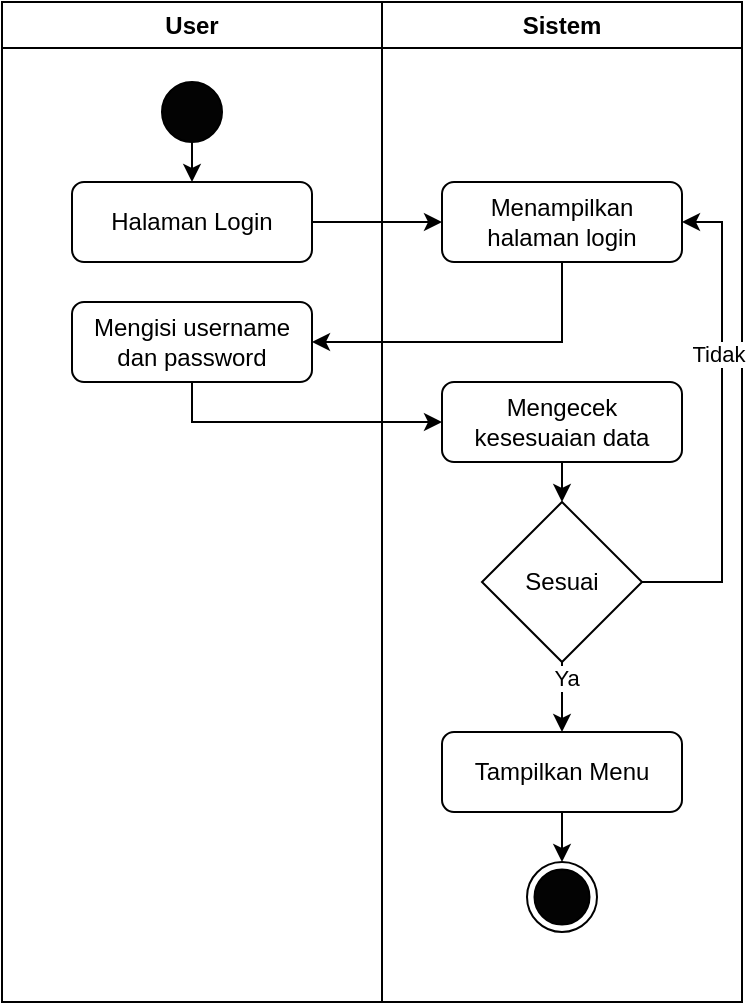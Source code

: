 <mxfile version="24.7.1" type="github">
  <diagram name="Page-1" id="QQoMhxZnp4iltSS-iQV6">
    <mxGraphModel dx="1026" dy="576" grid="1" gridSize="21" guides="1" tooltips="1" connect="1" arrows="1" fold="1" page="1" pageScale="1" pageWidth="827" pageHeight="1169" background="#FFFFFF" math="0" shadow="0">
      <root>
        <mxCell id="0" />
        <mxCell id="1" parent="0" />
        <mxCell id="-rDFnbyWuNnYxm1k43wD-1" value="User" style="swimlane;whiteSpace=wrap;html=1;" parent="1" vertex="1">
          <mxGeometry x="270" y="200" width="190" height="500" as="geometry" />
        </mxCell>
        <mxCell id="-rDFnbyWuNnYxm1k43wD-6" style="edgeStyle=orthogonalEdgeStyle;rounded=0;orthogonalLoop=1;jettySize=auto;html=1;exitX=0.5;exitY=1;exitDx=0;exitDy=0;entryX=0.5;entryY=0;entryDx=0;entryDy=0;" parent="-rDFnbyWuNnYxm1k43wD-1" source="-rDFnbyWuNnYxm1k43wD-4" target="-rDFnbyWuNnYxm1k43wD-5" edge="1">
          <mxGeometry relative="1" as="geometry" />
        </mxCell>
        <mxCell id="-rDFnbyWuNnYxm1k43wD-4" value="" style="ellipse;whiteSpace=wrap;html=1;aspect=fixed;fillColor=#030303;" parent="-rDFnbyWuNnYxm1k43wD-1" vertex="1">
          <mxGeometry x="80" y="40" width="30" height="30" as="geometry" />
        </mxCell>
        <mxCell id="-rDFnbyWuNnYxm1k43wD-5" value="Halaman Login" style="rounded=1;whiteSpace=wrap;html=1;" parent="-rDFnbyWuNnYxm1k43wD-1" vertex="1">
          <mxGeometry x="35" y="90" width="120" height="40" as="geometry" />
        </mxCell>
        <mxCell id="-rDFnbyWuNnYxm1k43wD-9" value="Mengisi username dan password" style="rounded=1;whiteSpace=wrap;html=1;" parent="-rDFnbyWuNnYxm1k43wD-1" vertex="1">
          <mxGeometry x="35" y="150" width="120" height="40" as="geometry" />
        </mxCell>
        <mxCell id="-rDFnbyWuNnYxm1k43wD-3" value="Sistem" style="swimlane;whiteSpace=wrap;html=1;" parent="1" vertex="1">
          <mxGeometry x="460" y="200" width="180" height="500" as="geometry" />
        </mxCell>
        <mxCell id="-rDFnbyWuNnYxm1k43wD-7" value="Menampilkan halaman login" style="rounded=1;whiteSpace=wrap;html=1;" parent="-rDFnbyWuNnYxm1k43wD-3" vertex="1">
          <mxGeometry x="30" y="90" width="120" height="40" as="geometry" />
        </mxCell>
        <mxCell id="-rDFnbyWuNnYxm1k43wD-16" style="edgeStyle=orthogonalEdgeStyle;rounded=0;orthogonalLoop=1;jettySize=auto;html=1;exitX=0.5;exitY=1;exitDx=0;exitDy=0;entryX=0.5;entryY=0;entryDx=0;entryDy=0;" parent="-rDFnbyWuNnYxm1k43wD-3" source="-rDFnbyWuNnYxm1k43wD-11" target="-rDFnbyWuNnYxm1k43wD-13" edge="1">
          <mxGeometry relative="1" as="geometry" />
        </mxCell>
        <mxCell id="-rDFnbyWuNnYxm1k43wD-11" value="Mengecek kesesuaian data" style="rounded=1;whiteSpace=wrap;html=1;" parent="-rDFnbyWuNnYxm1k43wD-3" vertex="1">
          <mxGeometry x="30" y="190" width="120" height="40" as="geometry" />
        </mxCell>
        <mxCell id="-rDFnbyWuNnYxm1k43wD-14" style="edgeStyle=orthogonalEdgeStyle;rounded=0;orthogonalLoop=1;jettySize=auto;html=1;exitX=1;exitY=0.5;exitDx=0;exitDy=0;entryX=1;entryY=0.5;entryDx=0;entryDy=0;" parent="-rDFnbyWuNnYxm1k43wD-3" source="-rDFnbyWuNnYxm1k43wD-13" target="-rDFnbyWuNnYxm1k43wD-7" edge="1">
          <mxGeometry relative="1" as="geometry">
            <Array as="points">
              <mxPoint x="170" y="290" />
              <mxPoint x="170" y="110" />
            </Array>
          </mxGeometry>
        </mxCell>
        <mxCell id="-rDFnbyWuNnYxm1k43wD-15" value="Tidak" style="edgeLabel;html=1;align=center;verticalAlign=middle;resizable=0;points=[];" parent="-rDFnbyWuNnYxm1k43wD-14" vertex="1" connectable="0">
          <mxGeometry x="0.282" y="2" relative="1" as="geometry">
            <mxPoint as="offset" />
          </mxGeometry>
        </mxCell>
        <mxCell id="-rDFnbyWuNnYxm1k43wD-18" style="edgeStyle=orthogonalEdgeStyle;rounded=0;orthogonalLoop=1;jettySize=auto;html=1;exitX=0.5;exitY=1;exitDx=0;exitDy=0;entryX=0.5;entryY=0;entryDx=0;entryDy=0;" parent="-rDFnbyWuNnYxm1k43wD-3" source="-rDFnbyWuNnYxm1k43wD-13" target="-rDFnbyWuNnYxm1k43wD-17" edge="1">
          <mxGeometry relative="1" as="geometry" />
        </mxCell>
        <mxCell id="-rDFnbyWuNnYxm1k43wD-20" value="Ya" style="edgeLabel;html=1;align=center;verticalAlign=middle;resizable=0;points=[];" parent="-rDFnbyWuNnYxm1k43wD-18" vertex="1" connectable="0">
          <mxGeometry x="-0.543" y="2" relative="1" as="geometry">
            <mxPoint as="offset" />
          </mxGeometry>
        </mxCell>
        <mxCell id="-rDFnbyWuNnYxm1k43wD-13" value="Sesuai" style="rhombus;whiteSpace=wrap;html=1;" parent="-rDFnbyWuNnYxm1k43wD-3" vertex="1">
          <mxGeometry x="50" y="250" width="80" height="80" as="geometry" />
        </mxCell>
        <mxCell id="-rDFnbyWuNnYxm1k43wD-21" style="edgeStyle=orthogonalEdgeStyle;rounded=0;orthogonalLoop=1;jettySize=auto;html=1;exitX=0.5;exitY=1;exitDx=0;exitDy=0;" parent="-rDFnbyWuNnYxm1k43wD-3" source="-rDFnbyWuNnYxm1k43wD-17" target="-rDFnbyWuNnYxm1k43wD-19" edge="1">
          <mxGeometry relative="1" as="geometry" />
        </mxCell>
        <mxCell id="-rDFnbyWuNnYxm1k43wD-17" value="Tampilkan Menu" style="rounded=1;whiteSpace=wrap;html=1;" parent="-rDFnbyWuNnYxm1k43wD-3" vertex="1">
          <mxGeometry x="30" y="365" width="120" height="40" as="geometry" />
        </mxCell>
        <mxCell id="-rDFnbyWuNnYxm1k43wD-19" value="" style="ellipse;whiteSpace=wrap;html=1;aspect=fixed;gradientColor=none;strokeColor=default;strokeWidth=1;" parent="-rDFnbyWuNnYxm1k43wD-3" vertex="1">
          <mxGeometry x="72.5" y="430" width="35" height="35" as="geometry" />
        </mxCell>
        <mxCell id="-rDFnbyWuNnYxm1k43wD-23" value="" style="ellipse;whiteSpace=wrap;html=1;aspect=fixed;fillColor=#030303;" parent="-rDFnbyWuNnYxm1k43wD-3" vertex="1">
          <mxGeometry x="76.25" y="433.75" width="27.5" height="27.5" as="geometry" />
        </mxCell>
        <mxCell id="-rDFnbyWuNnYxm1k43wD-8" style="edgeStyle=orthogonalEdgeStyle;rounded=0;orthogonalLoop=1;jettySize=auto;html=1;exitX=1;exitY=0.5;exitDx=0;exitDy=0;entryX=0;entryY=0.5;entryDx=0;entryDy=0;" parent="1" source="-rDFnbyWuNnYxm1k43wD-5" target="-rDFnbyWuNnYxm1k43wD-7" edge="1">
          <mxGeometry relative="1" as="geometry" />
        </mxCell>
        <mxCell id="-rDFnbyWuNnYxm1k43wD-10" style="edgeStyle=orthogonalEdgeStyle;rounded=0;orthogonalLoop=1;jettySize=auto;html=1;exitX=0.5;exitY=1;exitDx=0;exitDy=0;entryX=1;entryY=0.5;entryDx=0;entryDy=0;" parent="1" source="-rDFnbyWuNnYxm1k43wD-7" target="-rDFnbyWuNnYxm1k43wD-9" edge="1">
          <mxGeometry relative="1" as="geometry" />
        </mxCell>
        <mxCell id="-rDFnbyWuNnYxm1k43wD-12" style="edgeStyle=orthogonalEdgeStyle;rounded=0;orthogonalLoop=1;jettySize=auto;html=1;exitX=0.5;exitY=1;exitDx=0;exitDy=0;entryX=0;entryY=0.5;entryDx=0;entryDy=0;" parent="1" source="-rDFnbyWuNnYxm1k43wD-9" target="-rDFnbyWuNnYxm1k43wD-11" edge="1">
          <mxGeometry relative="1" as="geometry" />
        </mxCell>
      </root>
    </mxGraphModel>
  </diagram>
</mxfile>
